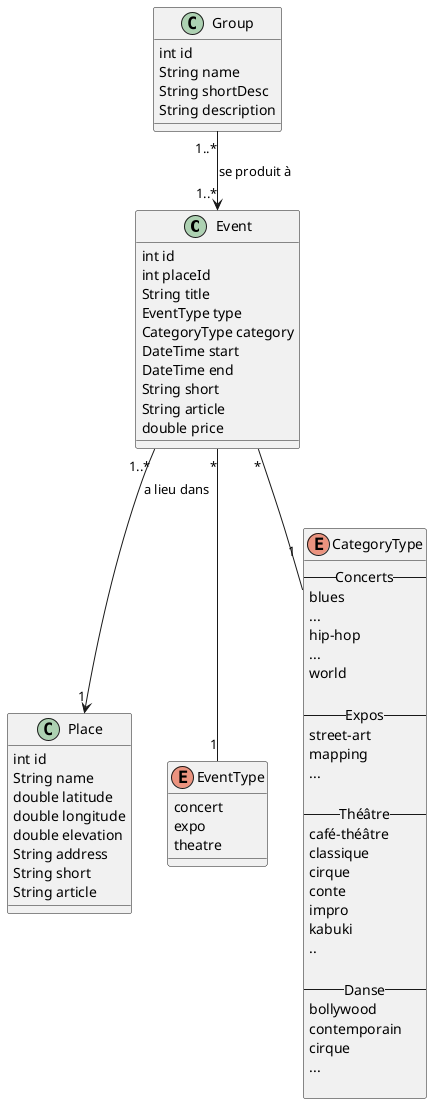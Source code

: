 @startuml

class Event {
    int id
    int placeId
    String title
    EventType type
    CategoryType category
    DateTime start
    DateTime end
    String short
    String article
    double price
}

class Group {
    int id
    String name
    String shortDesc
    String description
}

class Place {
    int id
    String name
    double latitude
    double longitude
    double elevation
    String address
    String short
    String article
}

enum EventType {
    concert
    expo
    theatre
}
enum CategoryType {
--Concerts--
    blues
    ...
    hip-hop
    ...
    world

--Expos--
    street-art
    mapping
    ...

--Théâtre--
    café-théâtre
    classique
    cirque
    conte
    impro
    kabuki
    ..

--Danse--
    bollywood
    contemporain
    cirque
    ...

}

Group --> Event: "1..*" se produit à "1..*"
Event --> Place: "1..*" a lieu dans "1"
Event -- EventType: "*" "1"
Event -- CategoryType: "*" "1"

@enduml
